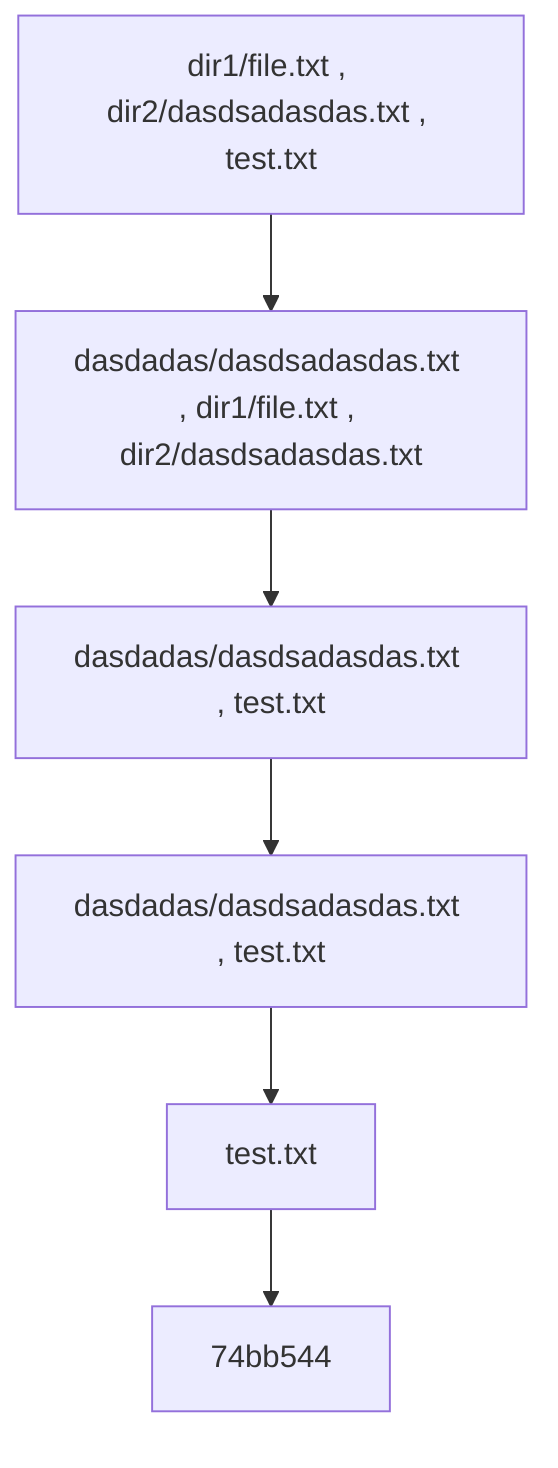 graph TD
ad3e129["dir1/file.txt , dir2/dasdsadasdas.txt , test.txt"]
c05996b["dasdadas/dasdsadasdas.txt , dir1/file.txt , dir2/dasdsadasdas.txt"]
36278b4["dasdadas/dasdsadasdas.txt , test.txt"]
29399b6["dasdadas/dasdsadasdas.txt , test.txt"]
5617d0b["test.txt"]
ad3e129 --> c05996b
c05996b --> 36278b4
36278b4 --> 29399b6
29399b6 --> 5617d0b
5617d0b --> 74bb544